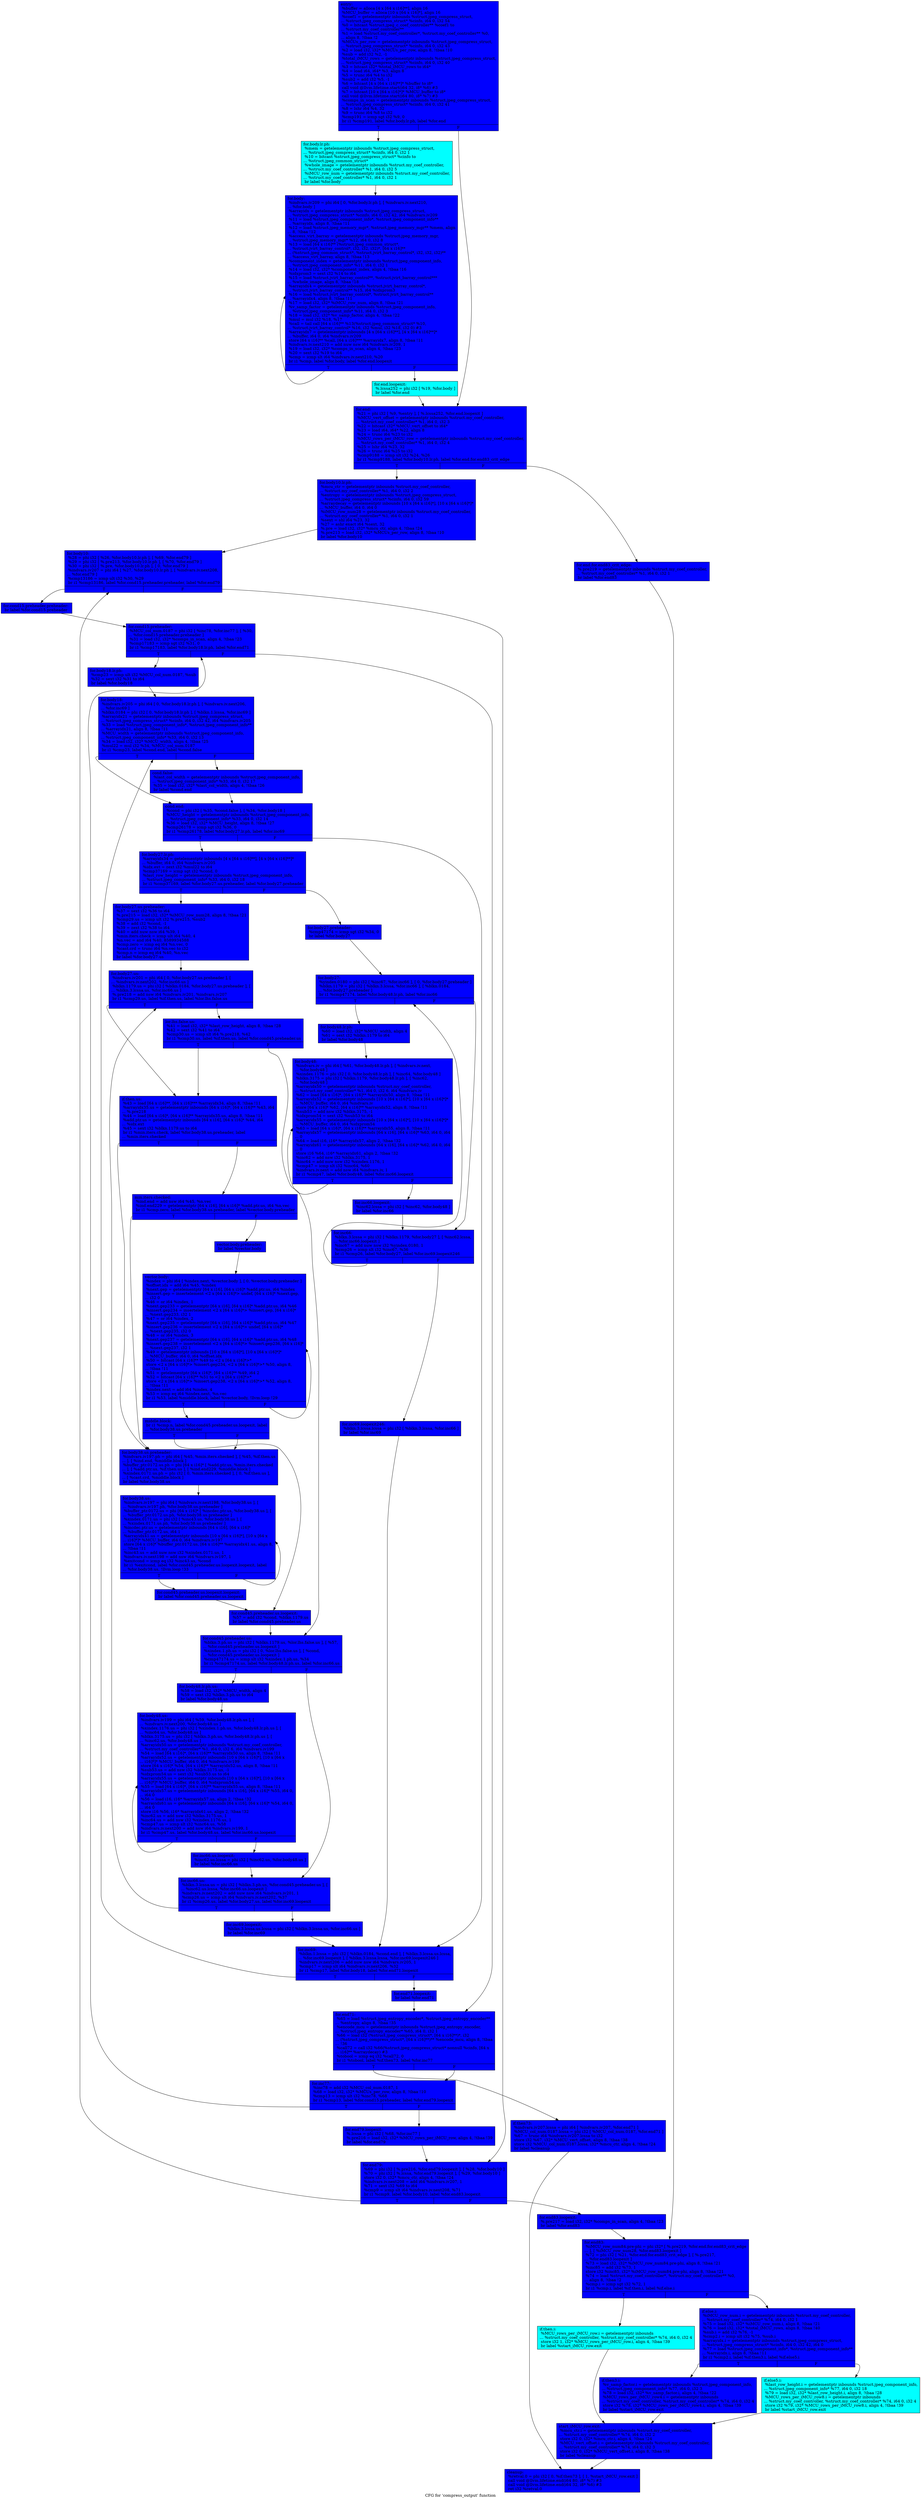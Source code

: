 digraph "CFG for 'compress_output' function" {
	label="CFG for 'compress_output' function";

	Node0x66eff60 [shape=record, style = filled, fillcolor = turquoise,  style = filled, fillcolor = blue, label="{entry:\l  %buffer = alloca [4 x [64 x i16]**], align 16\l  %MCU_buffer = alloca [10 x [64 x i16]*], align 16\l  %coef1 = getelementptr inbounds %struct.jpeg_compress_struct,\l... %struct.jpeg_compress_struct* %cinfo, i64 0, i32 54\l  %0 = bitcast %struct.jpeg_c_coef_controller** %coef1 to\l... %struct.my_coef_controller**\l  %1 = load %struct.my_coef_controller*, %struct.my_coef_controller** %0,\l... align 8, !tbaa !2\l  %MCUs_per_row = getelementptr inbounds %struct.jpeg_compress_struct,\l... %struct.jpeg_compress_struct* %cinfo, i64 0, i32 43\l  %2 = load i32, i32* %MCUs_per_row, align 8, !tbaa !10\l  %sub = add i32 %2, -1\l  %total_iMCU_rows = getelementptr inbounds %struct.jpeg_compress_struct,\l... %struct.jpeg_compress_struct* %cinfo, i64 0, i32 40\l  %3 = bitcast i32* %total_iMCU_rows to i64*\l  %4 = load i64, i64* %3, align 8\l  %5 = trunc i64 %4 to i32\l  %sub2 = add i32 %5, -1\l  %6 = bitcast [4 x [64 x i16]**]* %buffer to i8*\l  call void @llvm.lifetime.start(i64 32, i8* %6) #3\l  %7 = bitcast [10 x [64 x i16]*]* %MCU_buffer to i8*\l  call void @llvm.lifetime.start(i64 80, i8* %7) #3\l  %comps_in_scan = getelementptr inbounds %struct.jpeg_compress_struct,\l... %struct.jpeg_compress_struct* %cinfo, i64 0, i32 41\l  %8 = lshr i64 %4, 32\l  %9 = trunc i64 %8 to i32\l  %cmp191 = icmp sgt i32 %9, 0\l  br i1 %cmp191, label %for.body.lr.ph, label %for.end\l|{<s0>T|<s1>F}}"];
	Node0x66eff60:s0 -> Node0x66f0630;
	Node0x66eff60:s1 -> Node0x66efec0;
	Node0x66f0630 [shape=record, style = filled, fillcolor = blue,  style = filled, fillcolor = cyan, label="{for.body.lr.ph:                                   \l  %mem = getelementptr inbounds %struct.jpeg_compress_struct,\l... %struct.jpeg_compress_struct* %cinfo, i64 0, i32 1\l  %10 = bitcast %struct.jpeg_compress_struct* %cinfo to\l... %struct.jpeg_common_struct*\l  %whole_image = getelementptr inbounds %struct.my_coef_controller,\l... %struct.my_coef_controller* %1, i64 0, i32 5\l  %iMCU_row_num = getelementptr inbounds %struct.my_coef_controller,\l... %struct.my_coef_controller* %1, i64 0, i32 1\l  br label %for.body\l}"];
	Node0x66f0630 -> Node0x66f1230;
	Node0x66f1230 [shape=record, style = filled, fillcolor = turquoise,  style = filled, fillcolor = blue, label="{for.body:                                         \l  %indvars.iv209 = phi i64 [ 0, %for.body.lr.ph ], [ %indvars.iv.next210,\l... %for.body ]\l  %arrayidx = getelementptr inbounds %struct.jpeg_compress_struct,\l... %struct.jpeg_compress_struct* %cinfo, i64 0, i32 42, i64 %indvars.iv209\l  %11 = load %struct.jpeg_component_info*, %struct.jpeg_component_info**\l... %arrayidx, align 8, !tbaa !11\l  %12 = load %struct.jpeg_memory_mgr*, %struct.jpeg_memory_mgr** %mem, align\l... 8, !tbaa !12\l  %access_virt_barray = getelementptr inbounds %struct.jpeg_memory_mgr,\l... %struct.jpeg_memory_mgr* %12, i64 0, i32 8\l  %13 = load [64 x i16]** (%struct.jpeg_common_struct*,\l... %struct.jvirt_barray_control*, i32, i32, i32)*, [64 x i16]**\l... (%struct.jpeg_common_struct*, %struct.jvirt_barray_control*, i32, i32, i32)**\l... %access_virt_barray, align 8, !tbaa !13\l  %component_index = getelementptr inbounds %struct.jpeg_component_info,\l... %struct.jpeg_component_info* %11, i64 0, i32 1\l  %14 = load i32, i32* %component_index, align 4, !tbaa !16\l  %idxprom3 = sext i32 %14 to i64\l  %15 = load %struct.jvirt_barray_control**, %struct.jvirt_barray_control***\l... %whole_image, align 8, !tbaa !18\l  %arrayidx4 = getelementptr inbounds %struct.jvirt_barray_control*,\l... %struct.jvirt_barray_control** %15, i64 %idxprom3\l  %16 = load %struct.jvirt_barray_control*, %struct.jvirt_barray_control**\l... %arrayidx4, align 8, !tbaa !11\l  %17 = load i32, i32* %iMCU_row_num, align 8, !tbaa !21\l  %v_samp_factor = getelementptr inbounds %struct.jpeg_component_info,\l... %struct.jpeg_component_info* %11, i64 0, i32 3\l  %18 = load i32, i32* %v_samp_factor, align 4, !tbaa !22\l  %mul = mul i32 %18, %17\l  %call = tail call [64 x i16]** %13(%struct.jpeg_common_struct* %10,\l... %struct.jvirt_barray_control* %16, i32 %mul, i32 %18, i32 0) #3\l  %arrayidx7 = getelementptr inbounds [4 x [64 x i16]**], [4 x [64 x i16]**]*\l... %buffer, i64 0, i64 %indvars.iv209\l  store [64 x i16]** %call, [64 x i16]*** %arrayidx7, align 8, !tbaa !11\l  %indvars.iv.next210 = add nuw nsw i64 %indvars.iv209, 1\l  %19 = load i32, i32* %comps_in_scan, align 4, !tbaa !23\l  %20 = sext i32 %19 to i64\l  %cmp = icmp slt i64 %indvars.iv.next210, %20\l  br i1 %cmp, label %for.body, label %for.end.loopexit\l|{<s0>T|<s1>F}}"];
	Node0x66f1230:s0 -> Node0x66f1230;
	Node0x66f1230:s1 -> Node0x66dd7e0;
	Node0x66dd7e0 [shape=record, style = filled, fillcolor = blue,  style = filled, fillcolor = cyan, label="{for.end.loopexit:                                 \l  %.lcssa252 = phi i32 [ %19, %for.body ]\l  br label %for.end\l}"];
	Node0x66dd7e0 -> Node0x66efec0;
	Node0x66efec0 [shape=record, style = filled, fillcolor = turquoise,  style = filled, fillcolor = blue, label="{for.end:                                          \l  %21 = phi i32 [ %9, %entry ], [ %.lcssa252, %for.end.loopexit ]\l  %MCU_vert_offset = getelementptr inbounds %struct.my_coef_controller,\l... %struct.my_coef_controller* %1, i64 0, i32 3\l  %22 = bitcast i32* %MCU_vert_offset to i64*\l  %23 = load i64, i64* %22, align 8\l  %24 = trunc i64 %23 to i32\l  %MCU_rows_per_iMCU_row = getelementptr inbounds %struct.my_coef_controller,\l... %struct.my_coef_controller* %1, i64 0, i32 4\l  %25 = lshr i64 %23, 32\l  %26 = trunc i64 %25 to i32\l  %cmp9188 = icmp slt i32 %24, %26\l  br i1 %cmp9188, label %for.body10.lr.ph, label %for.end.for.end83_crit_edge\l|{<s0>T|<s1>F}}"];
	Node0x66efec0:s0 -> Node0x66f3d10;
	Node0x66efec0:s1 -> Node0x66f3df0;
	Node0x66f3df0 [shape=record, style = filled, fillcolor = blue, label="{for.end.for.end83_crit_edge:                      \l  %.pre219 = getelementptr inbounds %struct.my_coef_controller,\l... %struct.my_coef_controller* %1, i64 0, i32 1\l  br label %for.end83\l}"];
	Node0x66f3df0 -> Node0x66f4060;
	Node0x66f3d10 [shape=record, style = filled, fillcolor = blue, label="{for.body10.lr.ph:                                 \l  %mcu_ctr = getelementptr inbounds %struct.my_coef_controller,\l... %struct.my_coef_controller* %1, i64 0, i32 2\l  %entropy = getelementptr inbounds %struct.jpeg_compress_struct,\l... %struct.jpeg_compress_struct* %cinfo, i64 0, i32 59\l  %arraydecay = getelementptr inbounds [10 x [64 x i16]*], [10 x [64 x i16]*]*\l... %MCU_buffer, i64 0, i64 0\l  %iMCU_row_num28 = getelementptr inbounds %struct.my_coef_controller,\l... %struct.my_coef_controller* %1, i64 0, i32 1\l  %sext = shl i64 %23, 32\l  %27 = ashr exact i64 %sext, 32\l  %.pre = load i32, i32* %mcu_ctr, align 4, !tbaa !24\l  %.pre213 = load i32, i32* %MCUs_per_row, align 8, !tbaa !10\l  br label %for.body10\l}"];
	Node0x66f3d10 -> Node0x66f5200;
	Node0x66f5200 [shape=record, style = filled, fillcolor = blue, label="{for.body10:                                       \l  %28 = phi i32 [ %26, %for.body10.lr.ph ], [ %69, %for.end79 ]\l  %29 = phi i32 [ %.pre213, %for.body10.lr.ph ], [ %70, %for.end79 ]\l  %30 = phi i32 [ %.pre, %for.body10.lr.ph ], [ 0, %for.end79 ]\l  %indvars.iv207 = phi i64 [ %27, %for.body10.lr.ph ], [ %indvars.iv.next208,\l... %for.end79 ]\l  %cmp13186 = icmp ult i32 %30, %29\l  br i1 %cmp13186, label %for.cond15.preheader.preheader, label %for.end79\l|{<s0>T|<s1>F}}"];
	Node0x66f5200:s0 -> Node0x66f2630;
	Node0x66f5200:s1 -> Node0x66f53c0;
	Node0x66f2630 [shape=record, style = filled, fillcolor = blue, label="{for.cond15.preheader.preheader:                   \l  br label %for.cond15.preheader\l}"];
	Node0x66f2630 -> Node0x66f27e0;
	Node0x66f27e0 [shape=record, style = filled, fillcolor = blue, label="{for.cond15.preheader:                             \l  %MCU_col_num.0187 = phi i32 [ %inc78, %for.inc77 ], [ %30,\l... %for.cond15.preheader.preheader ]\l  %31 = load i32, i32* %comps_in_scan, align 4, !tbaa !23\l  %cmp17183 = icmp sgt i32 %31, 0\l  br i1 %cmp17183, label %for.body18.lr.ph, label %for.end71\l|{<s0>T|<s1>F}}"];
	Node0x66f27e0:s0 -> Node0x66f6250;
	Node0x66f27e0:s1 -> Node0x66f6350;
	Node0x66f6250 [shape=record, style = filled, fillcolor = blue, label="{for.body18.lr.ph:                                 \l  %cmp23 = icmp ult i32 %MCU_col_num.0187, %sub\l  %32 = sext i32 %31 to i64\l  br label %for.body18\l}"];
	Node0x66f6250 -> Node0x66f23a0;
	Node0x66f23a0 [shape=record, style = filled, fillcolor = blue, label="{for.body18:                                       \l  %indvars.iv205 = phi i64 [ 0, %for.body18.lr.ph ], [ %indvars.iv.next206,\l... %for.inc69 ]\l  %blkn.0184 = phi i32 [ 0, %for.body18.lr.ph ], [ %blkn.1.lcssa, %for.inc69 ]\l  %arrayidx21 = getelementptr inbounds %struct.jpeg_compress_struct,\l... %struct.jpeg_compress_struct* %cinfo, i64 0, i32 42, i64 %indvars.iv205\l  %33 = load %struct.jpeg_component_info*, %struct.jpeg_component_info**\l... %arrayidx21, align 8, !tbaa !11\l  %MCU_width = getelementptr inbounds %struct.jpeg_component_info,\l... %struct.jpeg_component_info* %33, i64 0, i32 13\l  %34 = load i32, i32* %MCU_width, align 4, !tbaa !25\l  %mul22 = mul i32 %34, %MCU_col_num.0187\l  br i1 %cmp23, label %cond.end, label %cond.false\l|{<s0>T|<s1>F}}"];
	Node0x66f23a0:s0 -> Node0x66f6fb0;
	Node0x66f23a0:s1 -> Node0x66f7060;
	Node0x66f7060 [shape=record, style = filled, fillcolor = blue, label="{cond.false:                                       \l  %last_col_width = getelementptr inbounds %struct.jpeg_component_info,\l... %struct.jpeg_component_info* %33, i64 0, i32 17\l  %35 = load i32, i32* %last_col_width, align 4, !tbaa !26\l  br label %cond.end\l}"];
	Node0x66f7060 -> Node0x66f6fb0;
	Node0x66f6fb0 [shape=record, style = filled, fillcolor = blue, label="{cond.end:                                         \l  %cond = phi i32 [ %35, %cond.false ], [ %34, %for.body18 ]\l  %MCU_height = getelementptr inbounds %struct.jpeg_component_info,\l... %struct.jpeg_component_info* %33, i64 0, i32 14\l  %36 = load i32, i32* %MCU_height, align 8, !tbaa !27\l  %cmp26178 = icmp sgt i32 %36, 0\l  br i1 %cmp26178, label %for.body27.lr.ph, label %for.inc69\l|{<s0>T|<s1>F}}"];
	Node0x66f6fb0:s0 -> Node0x66f7820;
	Node0x66f6fb0:s1 -> Node0x66f67b0;
	Node0x66f7820 [shape=record, style = filled, fillcolor = blue, label="{for.body27.lr.ph:                                 \l  %arrayidx34 = getelementptr inbounds [4 x [64 x i16]**], [4 x [64 x i16]**]*\l... %buffer, i64 0, i64 %indvars.iv205\l  %idx.ext = zext i32 %mul22 to i64\l  %cmp37169 = icmp sgt i32 %cond, 0\l  %last_row_height = getelementptr inbounds %struct.jpeg_component_info,\l... %struct.jpeg_component_info* %33, i64 0, i32 18\l  br i1 %cmp37169, label %for.body27.us.preheader, label %for.body27.preheader\l|{<s0>T|<s1>F}}"];
	Node0x66f7820:s0 -> Node0x66f7c30;
	Node0x66f7820:s1 -> Node0x66f7d30;
	Node0x66f7d30 [shape=record, style = filled, fillcolor = blue, label="{for.body27.preheader:                             \l  %cmp47174 = icmp sgt i32 %34, 0\l  br label %for.body27\l}"];
	Node0x66f7d30 -> Node0x66f7f40;
	Node0x66f7c30 [shape=record, style = filled, fillcolor = blue, label="{for.body27.us.preheader:                          \l  %37 = sext i32 %36 to i64\l  %.pre215 = load i32, i32* %iMCU_row_num28, align 8, !tbaa !21\l  %cmp29.us = icmp ult i32 %.pre215, %sub2\l  %38 = add i32 %cond, -1\l  %39 = zext i32 %38 to i64\l  %40 = add nuw nsw i64 %39, 1\l  %min.iters.check = icmp ult i64 %40, 4\l  %n.vec = and i64 %40, 8589934588\l  %cmp.zero = icmp eq i64 %n.vec, 0\l  %cast.crd = trunc i64 %n.vec to i32\l  %cmp.n = icmp eq i64 %40, %n.vec\l  br label %for.body27.us\l}"];
	Node0x66f7c30 -> Node0x66f8620;
	Node0x66f8620 [shape=record, style = filled, fillcolor = blue, label="{for.body27.us:                                    \l  %indvars.iv201 = phi i64 [ 0, %for.body27.us.preheader ], [\l... %indvars.iv.next202, %for.inc66.us ]\l  %blkn.1179.us = phi i32 [ %blkn.0184, %for.body27.us.preheader ], [\l... %blkn.3.lcssa.us, %for.inc66.us ]\l  %.pre218 = add nsw i64 %indvars.iv201, %indvars.iv207\l  br i1 %cmp29.us, label %if.then.us, label %lor.lhs.false.us\l|{<s0>T|<s1>F}}"];
	Node0x66f8620:s0 -> Node0x66f8bd0;
	Node0x66f8620:s1 -> Node0x66f8ce0;
	Node0x66f8ce0 [shape=record, style = filled, fillcolor = blue, label="{lor.lhs.false.us:                                 \l  %41 = load i32, i32* %last_row_height, align 8, !tbaa !28\l  %42 = sext i32 %41 to i64\l  %cmp30.us = icmp slt i64 %.pre218, %42\l  br i1 %cmp30.us, label %if.then.us, label %for.cond45.preheader.us\l|{<s0>T|<s1>F}}"];
	Node0x66f8ce0:s0 -> Node0x66f8bd0;
	Node0x66f8ce0:s1 -> Node0x66f95c0;
	Node0x66f8bd0 [shape=record, style = filled, fillcolor = blue, label="{if.then.us:                                       \l  %43 = load [64 x i16]**, [64 x i16]*** %arrayidx34, align 8, !tbaa !11\l  %arrayidx35.us = getelementptr inbounds [64 x i16]*, [64 x i16]** %43, i64\l... %.pre218\l  %44 = load [64 x i16]*, [64 x i16]** %arrayidx35.us, align 8, !tbaa !11\l  %add.ptr.us = getelementptr inbounds [64 x i16], [64 x i16]* %44, i64\l... %idx.ext\l  %45 = sext i32 %blkn.1179.us to i64\l  br i1 %min.iters.check, label %for.body38.us.preheader, label\l... %min.iters.checked\l|{<s0>T|<s1>F}}"];
	Node0x66f8bd0:s0 -> Node0x66f59f0;
	Node0x66f8bd0:s1 -> Node0x66f5af0;
	Node0x66f59f0 [shape=record, style = filled, fillcolor = blue, label="{for.body38.us.preheader:                          \l  %indvars.iv197.ph = phi i64 [ %45, %min.iters.checked ], [ %45, %if.then.us\l... ], [ %ind.end, %middle.block ]\l  %buffer_ptr.0172.us.ph = phi [64 x i16]* [ %add.ptr.us, %min.iters.checked\l... ], [ %add.ptr.us, %if.then.us ], [ %ind.end229, %middle.block ]\l  %xindex.0171.us.ph = phi i32 [ 0, %min.iters.checked ], [ 0, %if.then.us ],\l... [ %cast.crd, %middle.block ]\l  br label %for.body38.us\l}"];
	Node0x66f59f0 -> Node0x66fa6f0;
	Node0x66f5af0 [shape=record, style = filled, fillcolor = blue, label="{min.iters.checked:                                \l  %ind.end = add nsw i64 %45, %n.vec\l  %ind.end229 = getelementptr [64 x i16], [64 x i16]* %add.ptr.us, i64 %n.vec\l  br i1 %cmp.zero, label %for.body38.us.preheader, label %vector.body.preheader\l|{<s0>T|<s1>F}}"];
	Node0x66f5af0:s0 -> Node0x66f59f0;
	Node0x66f5af0:s1 -> Node0x66fa940;
	Node0x66fa940 [shape=record, style = filled, fillcolor = blue, label="{vector.body.preheader:                            \l  br label %vector.body\l}"];
	Node0x66fa940 -> Node0x66faa50;
	Node0x66faa50 [shape=record, style = filled, fillcolor = blue, label="{vector.body:                                      \l  %index = phi i64 [ %index.next, %vector.body ], [ 0, %vector.body.preheader ]\l  %offset.idx = add i64 %45, %index\l  %next.gep = getelementptr [64 x i16], [64 x i16]* %add.ptr.us, i64 %index\l  %insert.gep = insertelement \<2 x [64 x i16]*\> undef, [64 x i16]* %next.gep,\l... i32 0\l  %46 = or i64 %index, 1\l  %next.gep233 = getelementptr [64 x i16], [64 x i16]* %add.ptr.us, i64 %46\l  %insert.gep234 = insertelement \<2 x [64 x i16]*\> %insert.gep, [64 x i16]*\l... %next.gep233, i32 1\l  %47 = or i64 %index, 2\l  %next.gep235 = getelementptr [64 x i16], [64 x i16]* %add.ptr.us, i64 %47\l  %insert.gep236 = insertelement \<2 x [64 x i16]*\> undef, [64 x i16]*\l... %next.gep235, i32 0\l  %48 = or i64 %index, 3\l  %next.gep237 = getelementptr [64 x i16], [64 x i16]* %add.ptr.us, i64 %48\l  %insert.gep238 = insertelement \<2 x [64 x i16]*\> %insert.gep236, [64 x i16]*\l... %next.gep237, i32 1\l  %49 = getelementptr inbounds [10 x [64 x i16]*], [10 x [64 x i16]*]*\l... %MCU_buffer, i64 0, i64 %offset.idx\l  %50 = bitcast [64 x i16]** %49 to \<2 x [64 x i16]*\>*\l  store \<2 x [64 x i16]*\> %insert.gep234, \<2 x [64 x i16]*\>* %50, align 8,\l... !tbaa !11\l  %51 = getelementptr [64 x i16]*, [64 x i16]** %49, i64 2\l  %52 = bitcast [64 x i16]** %51 to \<2 x [64 x i16]*\>*\l  store \<2 x [64 x i16]*\> %insert.gep238, \<2 x [64 x i16]*\>* %52, align 8,\l... !tbaa !11\l  %index.next = add i64 %index, 4\l  %53 = icmp eq i64 %index.next, %n.vec\l  br i1 %53, label %middle.block, label %vector.body, !llvm.loop !29\l|{<s0>T|<s1>F}}"];
	Node0x66faa50:s0 -> Node0x66f5d20;
	Node0x66faa50:s1 -> Node0x66faa50;
	Node0x66f5d20 [shape=record, style = filled, fillcolor = blue, label="{middle.block:                                     \l  br i1 %cmp.n, label %for.cond45.preheader.us.loopexit, label\l... %for.body38.us.preheader\l|{<s0>T|<s1>F}}"];
	Node0x66f5d20:s0 -> Node0x66fb8d0;
	Node0x66f5d20:s1 -> Node0x66f59f0;
	Node0x66fba20 [shape=record, style = filled, fillcolor = blue, label="{for.inc66.us.loopexit:                            \l  %inc62.us.lcssa = phi i32 [ %inc62.us, %for.body48.us ]\l  br label %for.inc66.us\l}"];
	Node0x66fba20 -> Node0x66f87f0;
	Node0x66f87f0 [shape=record, style = filled, fillcolor = blue, label="{for.inc66.us:                                     \l  %blkn.3.lcssa.us = phi i32 [ %blkn.3.ph.us, %for.cond45.preheader.us ], [\l... %inc62.us.lcssa, %for.inc66.us.loopexit ]\l  %indvars.iv.next202 = add nuw nsw i64 %indvars.iv201, 1\l  %cmp26.us = icmp slt i64 %indvars.iv.next202, %37\l  br i1 %cmp26.us, label %for.body27.us, label %for.inc69.loopexit\l|{<s0>T|<s1>F}}"];
	Node0x66f87f0:s0 -> Node0x66f8620;
	Node0x66f87f0:s1 -> Node0x66fbfb0;
	Node0x66fbb30 [shape=record, style = filled, fillcolor = blue, label="{for.body48.us:                                    \l  %indvars.iv199 = phi i64 [ %59, %for.body48.lr.ph.us ], [\l... %indvars.iv.next200, %for.body48.us ]\l  %xindex.1176.us = phi i32 [ %xindex.1.ph.us, %for.body48.lr.ph.us ], [\l... %inc64.us, %for.body48.us ]\l  %blkn.3175.us = phi i32 [ %blkn.3.ph.us, %for.body48.lr.ph.us ], [\l... %inc62.us, %for.body48.us ]\l  %arrayidx50.us = getelementptr inbounds %struct.my_coef_controller,\l... %struct.my_coef_controller* %1, i64 0, i32 6, i64 %indvars.iv199\l  %54 = load [64 x i16]*, [64 x i16]** %arrayidx50.us, align 8, !tbaa !11\l  %arrayidx52.us = getelementptr inbounds [10 x [64 x i16]*], [10 x [64 x\l... i16]*]* %MCU_buffer, i64 0, i64 %indvars.iv199\l  store [64 x i16]* %54, [64 x i16]** %arrayidx52.us, align 8, !tbaa !11\l  %sub53.us = add nsw i32 %blkn.3175.us, -1\l  %idxprom54.us = sext i32 %sub53.us to i64\l  %arrayidx55.us = getelementptr inbounds [10 x [64 x i16]*], [10 x [64 x\l... i16]*]* %MCU_buffer, i64 0, i64 %idxprom54.us\l  %55 = load [64 x i16]*, [64 x i16]** %arrayidx55.us, align 8, !tbaa !11\l  %arrayidx57.us = getelementptr inbounds [64 x i16], [64 x i16]* %55, i64 0,\l... i64 0\l  %56 = load i16, i16* %arrayidx57.us, align 2, !tbaa !32\l  %arrayidx61.us = getelementptr inbounds [64 x i16], [64 x i16]* %54, i64 0,\l... i64 0\l  store i16 %56, i16* %arrayidx61.us, align 2, !tbaa !32\l  %inc62.us = add nsw i32 %blkn.3175.us, 1\l  %inc64.us = add nsw i32 %xindex.1176.us, 1\l  %cmp47.us = icmp slt i32 %inc64.us, %58\l  %indvars.iv.next200 = add nsw i64 %indvars.iv199, 1\l  br i1 %cmp47.us, label %for.body48.us, label %for.inc66.us.loopexit\l|{<s0>T|<s1>F}}"];
	Node0x66fbb30:s0 -> Node0x66fbb30;
	Node0x66fbb30:s1 -> Node0x66fba20;
	Node0x66fa6f0 [shape=record, style = filled, fillcolor = blue, label="{for.body38.us:                                    \l  %indvars.iv197 = phi i64 [ %indvars.iv.next198, %for.body38.us ], [\l... %indvars.iv197.ph, %for.body38.us.preheader ]\l  %buffer_ptr.0172.us = phi [64 x i16]* [ %incdec.ptr.us, %for.body38.us ], [\l... %buffer_ptr.0172.us.ph, %for.body38.us.preheader ]\l  %xindex.0171.us = phi i32 [ %inc43.us, %for.body38.us ], [\l... %xindex.0171.us.ph, %for.body38.us.preheader ]\l  %incdec.ptr.us = getelementptr inbounds [64 x i16], [64 x i16]*\l... %buffer_ptr.0172.us, i64 1\l  %arrayidx41.us = getelementptr inbounds [10 x [64 x i16]*], [10 x [64 x\l... i16]*]* %MCU_buffer, i64 0, i64 %indvars.iv197\l  store [64 x i16]* %buffer_ptr.0172.us, [64 x i16]** %arrayidx41.us, align 8,\l... !tbaa !11\l  %inc43.us = add nuw nsw i32 %xindex.0171.us, 1\l  %indvars.iv.next198 = add nsw i64 %indvars.iv197, 1\l  %exitcond = icmp eq i32 %inc43.us, %cond\l  br i1 %exitcond, label %for.cond45.preheader.us.loopexit.loopexit, label\l... %for.body38.us, !llvm.loop !33\l|{<s0>T|<s1>F}}"];
	Node0x66fa6f0:s0 -> Node0x66eb620;
	Node0x66fa6f0:s1 -> Node0x66fa6f0;
	Node0x66eb620 [shape=record, style = filled, fillcolor = blue, label="{for.cond45.preheader.us.loopexit.loopexit:        \l  br label %for.cond45.preheader.us.loopexit\l}"];
	Node0x66eb620 -> Node0x66fb8d0;
	Node0x66fb8d0 [shape=record, style = filled, fillcolor = blue, label="{for.cond45.preheader.us.loopexit:                 \l  %57 = add i32 %cond, %blkn.1179.us\l  br label %for.cond45.preheader.us\l}"];
	Node0x66fb8d0 -> Node0x66f95c0;
	Node0x66f95c0 [shape=record, style = filled, fillcolor = blue, label="{for.cond45.preheader.us:                          \l  %blkn.3.ph.us = phi i32 [ %blkn.1179.us, %lor.lhs.false.us ], [ %57,\l... %for.cond45.preheader.us.loopexit ]\l  %xindex.1.ph.us = phi i32 [ 0, %lor.lhs.false.us ], [ %cond,\l... %for.cond45.preheader.us.loopexit ]\l  %cmp47174.us = icmp slt i32 %xindex.1.ph.us, %34\l  br i1 %cmp47174.us, label %for.body48.lr.ph.us, label %for.inc66.us\l|{<s0>T|<s1>F}}"];
	Node0x66f95c0:s0 -> Node0x66fc0c0;
	Node0x66f95c0:s1 -> Node0x66f87f0;
	Node0x66fc0c0 [shape=record, style = filled, fillcolor = blue, label="{for.body48.lr.ph.us:                              \l  %58 = load i32, i32* %MCU_width, align 4\l  %59 = sext i32 %blkn.3.ph.us to i64\l  br label %for.body48.us\l}"];
	Node0x66fc0c0 -> Node0x66fbb30;
	Node0x66f7f40 [shape=record, style = filled, fillcolor = blue, label="{for.body27:                                       \l  %yindex.0180 = phi i32 [ %inc67, %for.inc66 ], [ 0, %for.body27.preheader ]\l  %blkn.1179 = phi i32 [ %blkn.3.lcssa, %for.inc66 ], [ %blkn.0184,\l... %for.body27.preheader ]\l  br i1 %cmp47174, label %for.body48.lr.ph, label %for.inc66\l|{<s0>T|<s1>F}}"];
	Node0x66f7f40:s0 -> Node0x66ebd50;
	Node0x66f7f40:s1 -> Node0x66eba50;
	Node0x66ebd50 [shape=record, style = filled, fillcolor = blue, label="{for.body48.lr.ph:                                 \l  %60 = load i32, i32* %MCU_width, align 4\l  %61 = sext i32 %blkn.1179 to i64\l  br label %for.body48\l}"];
	Node0x66ebd50 -> Node0x66ebf20;
	Node0x66ebf20 [shape=record, style = filled, fillcolor = blue, label="{for.body48:                                       \l  %indvars.iv = phi i64 [ %61, %for.body48.lr.ph ], [ %indvars.iv.next,\l... %for.body48 ]\l  %xindex.1176 = phi i32 [ 0, %for.body48.lr.ph ], [ %inc64, %for.body48 ]\l  %blkn.3175 = phi i32 [ %blkn.1179, %for.body48.lr.ph ], [ %inc62,\l... %for.body48 ]\l  %arrayidx50 = getelementptr inbounds %struct.my_coef_controller,\l... %struct.my_coef_controller* %1, i64 0, i32 6, i64 %indvars.iv\l  %62 = load [64 x i16]*, [64 x i16]** %arrayidx50, align 8, !tbaa !11\l  %arrayidx52 = getelementptr inbounds [10 x [64 x i16]*], [10 x [64 x i16]*]*\l... %MCU_buffer, i64 0, i64 %indvars.iv\l  store [64 x i16]* %62, [64 x i16]** %arrayidx52, align 8, !tbaa !11\l  %sub53 = add nsw i32 %blkn.3175, -1\l  %idxprom54 = sext i32 %sub53 to i64\l  %arrayidx55 = getelementptr inbounds [10 x [64 x i16]*], [10 x [64 x i16]*]*\l... %MCU_buffer, i64 0, i64 %idxprom54\l  %63 = load [64 x i16]*, [64 x i16]** %arrayidx55, align 8, !tbaa !11\l  %arrayidx57 = getelementptr inbounds [64 x i16], [64 x i16]* %63, i64 0, i64\l... 0\l  %64 = load i16, i16* %arrayidx57, align 2, !tbaa !32\l  %arrayidx61 = getelementptr inbounds [64 x i16], [64 x i16]* %62, i64 0, i64\l... 0\l  store i16 %64, i16* %arrayidx61, align 2, !tbaa !32\l  %inc62 = add nsw i32 %blkn.3175, 1\l  %inc64 = add nuw nsw i32 %xindex.1176, 1\l  %cmp47 = icmp slt i32 %inc64, %60\l  %indvars.iv.next = add nsw i64 %indvars.iv, 1\l  br i1 %cmp47, label %for.body48, label %for.inc66.loopexit\l|{<s0>T|<s1>F}}"];
	Node0x66ebf20:s0 -> Node0x66ebf20;
	Node0x66ebf20:s1 -> Node0x66ecf50;
	Node0x66ecf50 [shape=record, style = filled, fillcolor = blue, label="{for.inc66.loopexit:                               \l  %inc62.lcssa = phi i32 [ %inc62, %for.body48 ]\l  br label %for.inc66\l}"];
	Node0x66ecf50 -> Node0x66eba50;
	Node0x66eba50 [shape=record, style = filled, fillcolor = blue, label="{for.inc66:                                        \l  %blkn.3.lcssa = phi i32 [ %blkn.1179, %for.body27 ], [ %inc62.lcssa,\l... %for.inc66.loopexit ]\l  %inc67 = add nuw nsw i32 %yindex.0180, 1\l  %cmp26 = icmp slt i32 %inc67, %36\l  br i1 %cmp26, label %for.body27, label %for.inc69.loopexit246\l|{<s0>T|<s1>F}}"];
	Node0x66eba50:s0 -> Node0x66f7f40;
	Node0x66eba50:s1 -> Node0x6701350;
	Node0x66fbfb0 [shape=record, style = filled, fillcolor = blue, label="{for.inc69.loopexit:                               \l  %blkn.3.lcssa.us.lcssa = phi i32 [ %blkn.3.lcssa.us, %for.inc66.us ]\l  br label %for.inc69\l}"];
	Node0x66fbfb0 -> Node0x66f67b0;
	Node0x6701350 [shape=record, style = filled, fillcolor = blue, label="{for.inc69.loopexit246:                            \l  %blkn.3.lcssa.lcssa = phi i32 [ %blkn.3.lcssa, %for.inc66 ]\l  br label %for.inc69\l}"];
	Node0x6701350 -> Node0x66f67b0;
	Node0x66f67b0 [shape=record, style = filled, fillcolor = blue, label="{for.inc69:                                        \l  %blkn.1.lcssa = phi i32 [ %blkn.0184, %cond.end ], [ %blkn.3.lcssa.us.lcssa,\l... %for.inc69.loopexit ], [ %blkn.3.lcssa.lcssa, %for.inc69.loopexit246 ]\l  %indvars.iv.next206 = add nuw nsw i64 %indvars.iv205, 1\l  %cmp17 = icmp slt i64 %indvars.iv.next206, %32\l  br i1 %cmp17, label %for.body18, label %for.end71.loopexit\l|{<s0>T|<s1>F}}"];
	Node0x66f67b0:s0 -> Node0x66f23a0;
	Node0x66f67b0:s1 -> Node0x67016c0;
	Node0x67016c0 [shape=record, style = filled, fillcolor = blue, label="{for.end71.loopexit:                               \l  br label %for.end71\l}"];
	Node0x67016c0 -> Node0x66f6350;
	Node0x66f6350 [shape=record, style = filled, fillcolor = blue, label="{for.end71:                                        \l  %65 = load %struct.jpeg_entropy_encoder*, %struct.jpeg_entropy_encoder**\l... %entropy, align 8, !tbaa !35\l  %encode_mcu = getelementptr inbounds %struct.jpeg_entropy_encoder,\l... %struct.jpeg_entropy_encoder* %65, i64 0, i32 1\l  %66 = load i32 (%struct.jpeg_compress_struct*, [64 x i16]**)*, i32\l... (%struct.jpeg_compress_struct*, [64 x i16]**)** %encode_mcu, align 8, !tbaa\l... !36\l  %call72 = call i32 %66(%struct.jpeg_compress_struct* nonnull %cinfo, [64 x\l... i16]** %arraydecay) #3\l  %tobool = icmp eq i32 %call72, 0\l  br i1 %tobool, label %if.then73, label %for.inc77\l|{<s0>T|<s1>F}}"];
	Node0x66f6350:s0 -> Node0x6701b60;
	Node0x66f6350:s1 -> Node0x66f5f50;
	Node0x6701b60 [shape=record, style = filled, fillcolor = blue, label="{if.then73:                                        \l  %indvars.iv207.lcssa = phi i64 [ %indvars.iv207, %for.end71 ]\l  %MCU_col_num.0187.lcssa = phi i32 [ %MCU_col_num.0187, %for.end71 ]\l  %67 = trunc i64 %indvars.iv207.lcssa to i32\l  store i32 %67, i32* %MCU_vert_offset, align 8, !tbaa !38\l  store i32 %MCU_col_num.0187.lcssa, i32* %mcu_ctr, align 4, !tbaa !24\l  br label %cleanup\l}"];
	Node0x6701b60 -> Node0x6702590;
	Node0x66f5f50 [shape=record, style = filled, fillcolor = blue, label="{for.inc77:                                        \l  %inc78 = add i32 %MCU_col_num.0187, 1\l  %68 = load i32, i32* %MCUs_per_row, align 8, !tbaa !10\l  %cmp13 = icmp ult i32 %inc78, %68\l  br i1 %cmp13, label %for.cond15.preheader, label %for.end79.loopexit\l|{<s0>T|<s1>F}}"];
	Node0x66f5f50:s0 -> Node0x66f27e0;
	Node0x66f5f50:s1 -> Node0x66f9980;
	Node0x66f9980 [shape=record, style = filled, fillcolor = blue, label="{for.end79.loopexit:                               \l  %.lcssa = phi i32 [ %68, %for.inc77 ]\l  %.pre216 = load i32, i32* %MCU_rows_per_iMCU_row, align 4, !tbaa !39\l  br label %for.end79\l}"];
	Node0x66f9980 -> Node0x66f53c0;
	Node0x66f53c0 [shape=record, style = filled, fillcolor = blue, label="{for.end79:                                        \l  %69 = phi i32 [ %.pre216, %for.end79.loopexit ], [ %28, %for.body10 ]\l  %70 = phi i32 [ %.lcssa, %for.end79.loopexit ], [ %29, %for.body10 ]\l  store i32 0, i32* %mcu_ctr, align 4, !tbaa !24\l  %indvars.iv.next208 = add i64 %indvars.iv207, 1\l  %71 = sext i32 %69 to i64\l  %cmp9 = icmp slt i64 %indvars.iv.next208, %71\l  br i1 %cmp9, label %for.body10, label %for.end83.loopexit\l|{<s0>T|<s1>F}}"];
	Node0x66f53c0:s0 -> Node0x66f5200;
	Node0x66f53c0:s1 -> Node0x66f9e40;
	Node0x66f9e40 [shape=record, style = filled, fillcolor = blue, label="{for.end83.loopexit:                               \l  %.pre217 = load i32, i32* %comps_in_scan, align 4, !tbaa !23\l  br label %for.end83\l}"];
	Node0x66f9e40 -> Node0x66f4060;
	Node0x66f4060 [shape=record, style = filled, fillcolor = blue, label="{for.end83:                                        \l  %iMCU_row_num84.pre-phi = phi i32* [ %.pre219, %for.end.for.end83_crit_edge\l... ], [ %iMCU_row_num28, %for.end83.loopexit ]\l  %72 = phi i32 [ %21, %for.end.for.end83_crit_edge ], [ %.pre217,\l... %for.end83.loopexit ]\l  %73 = load i32, i32* %iMCU_row_num84.pre-phi, align 8, !tbaa !21\l  %inc85 = add i32 %73, 1\l  store i32 %inc85, i32* %iMCU_row_num84.pre-phi, align 8, !tbaa !21\l  %74 = load %struct.my_coef_controller*, %struct.my_coef_controller** %0,\l... align 8, !tbaa !2\l  %cmp.i = icmp sgt i32 %72, 1\l  br i1 %cmp.i, label %if.then.i, label %if.else.i\l|{<s0>T|<s1>F}}"];
	Node0x66f4060:s0 -> Node0x6703e00;
	Node0x66f4060:s1 -> Node0x6703eb0;
	Node0x6703e00 [shape=record, style = filled, fillcolor = blue,  style = filled, fillcolor = cyan, label="{if.then.i:                                        \l  %MCU_rows_per_iMCU_row.i = getelementptr inbounds\l... %struct.my_coef_controller, %struct.my_coef_controller* %74, i64 0, i32 4\l  store i32 1, i32* %MCU_rows_per_iMCU_row.i, align 4, !tbaa !39\l  br label %start_iMCU_row.exit\l}"];
	Node0x6703e00 -> Node0x6704140;
	Node0x6703eb0 [shape=record, style = filled, fillcolor = turquoise,  style = filled, fillcolor = blue, label="{if.else.i:                                        \l  %iMCU_row_num.i = getelementptr inbounds %struct.my_coef_controller,\l... %struct.my_coef_controller* %74, i64 0, i32 1\l  %75 = load i32, i32* %iMCU_row_num.i, align 8, !tbaa !21\l  %76 = load i32, i32* %total_iMCU_rows, align 8, !tbaa !40\l  %sub.i = add i32 %76, -1\l  %cmp2.i = icmp ult i32 %75, %sub.i\l  %arrayidx.i = getelementptr inbounds %struct.jpeg_compress_struct,\l... %struct.jpeg_compress_struct* %cinfo, i64 0, i32 42, i64 0\l  %77 = load %struct.jpeg_component_info*, %struct.jpeg_component_info**\l... %arrayidx.i, align 8, !tbaa !11\l  br i1 %cmp2.i, label %if.then3.i, label %if.else5.i\l|{<s0>T|<s1>F}}"];
	Node0x6703eb0:s0 -> Node0x6704a70;
	Node0x6703eb0:s1 -> Node0x6704b20;
	Node0x6704a70 [shape=record, style = filled, fillcolor = turquoise,  style = filled, fillcolor = blue, label="{if.then3.i:                                       \l  %v_samp_factor.i = getelementptr inbounds %struct.jpeg_component_info,\l... %struct.jpeg_component_info* %77, i64 0, i32 3\l  %78 = load i32, i32* %v_samp_factor.i, align 4, !tbaa !22\l  %MCU_rows_per_iMCU_row4.i = getelementptr inbounds\l... %struct.my_coef_controller, %struct.my_coef_controller* %74, i64 0, i32 4\l  store i32 %78, i32* %MCU_rows_per_iMCU_row4.i, align 4, !tbaa !39\l  br label %start_iMCU_row.exit\l}"];
	Node0x6704a70 -> Node0x6704140;
	Node0x6704b20 [shape=record, style = filled, fillcolor = blue,  style = filled, fillcolor = cyan, label="{if.else5.i:                                       \l  %last_row_height.i = getelementptr inbounds %struct.jpeg_component_info,\l... %struct.jpeg_component_info* %77, i64 0, i32 18\l  %79 = load i32, i32* %last_row_height.i, align 8, !tbaa !28\l  %MCU_rows_per_iMCU_row8.i = getelementptr inbounds\l... %struct.my_coef_controller, %struct.my_coef_controller* %74, i64 0, i32 4\l  store i32 %79, i32* %MCU_rows_per_iMCU_row8.i, align 4, !tbaa !39\l  br label %start_iMCU_row.exit\l}"];
	Node0x6704b20 -> Node0x6704140;
	Node0x6704140 [shape=record, style = filled, fillcolor = turquoise,  style = filled, fillcolor = blue, label="{start_iMCU_row.exit:                              \l  %mcu_ctr.i = getelementptr inbounds %struct.my_coef_controller,\l... %struct.my_coef_controller* %74, i64 0, i32 2\l  store i32 0, i32* %mcu_ctr.i, align 4, !tbaa !24\l  %MCU_vert_offset.i = getelementptr inbounds %struct.my_coef_controller,\l... %struct.my_coef_controller* %74, i64 0, i32 3\l  store i32 0, i32* %MCU_vert_offset.i, align 8, !tbaa !38\l  br label %cleanup\l}"];
	Node0x6704140 -> Node0x6702590;
	Node0x6702590 [shape=record, style = filled, fillcolor = turquoise,  style = filled, fillcolor = blue, label="{cleanup:                                          \l  %retval.0 = phi i32 [ 0, %if.then73 ], [ 1, %start_iMCU_row.exit ]\l  call void @llvm.lifetime.end(i64 80, i8* %7) #3\l  call void @llvm.lifetime.end(i64 32, i8* %6) #3\l  ret i32 %retval.0\l}"];
}
